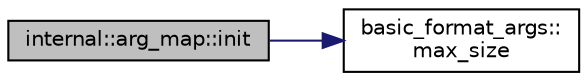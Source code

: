 digraph "internal::arg_map::init"
{
  edge [fontname="Helvetica",fontsize="10",labelfontname="Helvetica",labelfontsize="10"];
  node [fontname="Helvetica",fontsize="10",shape=record];
  rankdir="LR";
  Node1 [label="internal::arg_map::init",height=0.2,width=0.4,color="black", fillcolor="grey75", style="filled" fontcolor="black"];
  Node1 -> Node2 [color="midnightblue",fontsize="10",style="solid",fontname="Helvetica"];
  Node2 [label="basic_format_args::\lmax_size",height=0.2,width=0.4,color="black", fillcolor="white", style="filled",URL="$classbasic__format__args.html#a360945f80b54a81e9e13f9a89ce26a0c"];
}
